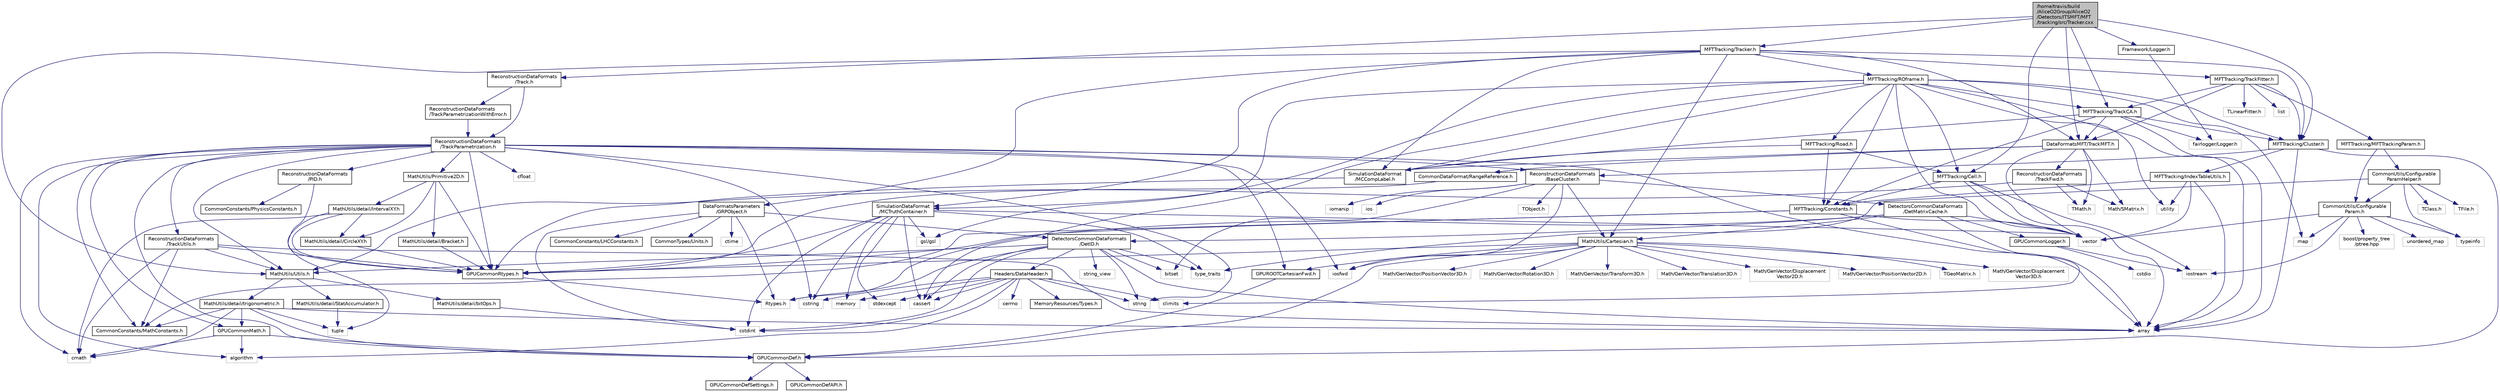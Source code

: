 digraph "/home/travis/build/AliceO2Group/AliceO2/Detectors/ITSMFT/MFT/tracking/src/Tracker.cxx"
{
 // INTERACTIVE_SVG=YES
  bgcolor="transparent";
  edge [fontname="Helvetica",fontsize="10",labelfontname="Helvetica",labelfontsize="10"];
  node [fontname="Helvetica",fontsize="10",shape=record];
  Node0 [label="/home/travis/build\l/AliceO2Group/AliceO2\l/Detectors/ITSMFT/MFT\l/tracking/src/Tracker.cxx",height=0.2,width=0.4,color="black", fillcolor="grey75", style="filled", fontcolor="black"];
  Node0 -> Node1 [color="midnightblue",fontsize="10",style="solid",fontname="Helvetica"];
  Node1 [label="MFTTracking/Tracker.h",height=0.2,width=0.4,color="black",URL="$dd/dbf/ITSMFT_2MFT_2tracking_2include_2MFTTracking_2Tracker_8h.html"];
  Node1 -> Node2 [color="midnightblue",fontsize="10",style="solid",fontname="Helvetica"];
  Node2 [label="MFTTracking/ROframe.h",height=0.2,width=0.4,color="black",URL="$d3/d72/MFT_2tracking_2include_2MFTTracking_2ROframe_8h.html"];
  Node2 -> Node3 [color="midnightblue",fontsize="10",style="solid",fontname="Helvetica"];
  Node3 [label="array",height=0.2,width=0.4,color="grey75"];
  Node2 -> Node4 [color="midnightblue",fontsize="10",style="solid",fontname="Helvetica"];
  Node4 [label="vector",height=0.2,width=0.4,color="grey75"];
  Node2 -> Node5 [color="midnightblue",fontsize="10",style="solid",fontname="Helvetica"];
  Node5 [label="utility",height=0.2,width=0.4,color="grey75"];
  Node2 -> Node6 [color="midnightblue",fontsize="10",style="solid",fontname="Helvetica"];
  Node6 [label="cassert",height=0.2,width=0.4,color="grey75"];
  Node2 -> Node7 [color="midnightblue",fontsize="10",style="solid",fontname="Helvetica"];
  Node7 [label="gsl/gsl",height=0.2,width=0.4,color="grey75"];
  Node2 -> Node8 [color="midnightblue",fontsize="10",style="solid",fontname="Helvetica"];
  Node8 [label="map",height=0.2,width=0.4,color="grey75"];
  Node2 -> Node9 [color="midnightblue",fontsize="10",style="solid",fontname="Helvetica"];
  Node9 [label="MFTTracking/Cluster.h",height=0.2,width=0.4,color="black",URL="$d5/df9/Detectors_2ITSMFT_2MFT_2tracking_2include_2MFTTracking_2Cluster_8h.html"];
  Node9 -> Node3 [color="midnightblue",fontsize="10",style="solid",fontname="Helvetica"];
  Node9 -> Node10 [color="midnightblue",fontsize="10",style="solid",fontname="Helvetica"];
  Node10 [label="ReconstructionDataFormats\l/BaseCluster.h",height=0.2,width=0.4,color="black",URL="$d4/de2/BaseCluster_8h.html"];
  Node10 -> Node11 [color="midnightblue",fontsize="10",style="solid",fontname="Helvetica"];
  Node11 [label="MathUtils/Cartesian.h",height=0.2,width=0.4,color="black",URL="$dc/d73/Cartesian_8h.html"];
  Node11 -> Node12 [color="midnightblue",fontsize="10",style="solid",fontname="Helvetica"];
  Node12 [label="GPUCommonDef.h",height=0.2,width=0.4,color="black",URL="$df/d21/GPUCommonDef_8h.html"];
  Node12 -> Node13 [color="midnightblue",fontsize="10",style="solid",fontname="Helvetica"];
  Node13 [label="GPUCommonDefSettings.h",height=0.2,width=0.4,color="black",URL="$d5/d93/GPUCommonDefSettings_8h.html"];
  Node12 -> Node14 [color="midnightblue",fontsize="10",style="solid",fontname="Helvetica"];
  Node14 [label="GPUCommonDefAPI.h",height=0.2,width=0.4,color="black",URL="$da/d5a/GPUCommonDefAPI_8h.html"];
  Node11 -> Node15 [color="midnightblue",fontsize="10",style="solid",fontname="Helvetica"];
  Node15 [label="GPUCommonRtypes.h",height=0.2,width=0.4,color="black",URL="$d2/d45/GPUCommonRtypes_8h.html"];
  Node15 -> Node16 [color="midnightblue",fontsize="10",style="solid",fontname="Helvetica"];
  Node16 [label="Rtypes.h",height=0.2,width=0.4,color="grey75"];
  Node11 -> Node17 [color="midnightblue",fontsize="10",style="solid",fontname="Helvetica"];
  Node17 [label="Math/GenVector/Displacement\lVector3D.h",height=0.2,width=0.4,color="grey75"];
  Node11 -> Node18 [color="midnightblue",fontsize="10",style="solid",fontname="Helvetica"];
  Node18 [label="Math/GenVector/PositionVector3D.h",height=0.2,width=0.4,color="grey75"];
  Node11 -> Node19 [color="midnightblue",fontsize="10",style="solid",fontname="Helvetica"];
  Node19 [label="Math/GenVector/Rotation3D.h",height=0.2,width=0.4,color="grey75"];
  Node11 -> Node20 [color="midnightblue",fontsize="10",style="solid",fontname="Helvetica"];
  Node20 [label="Math/GenVector/Transform3D.h",height=0.2,width=0.4,color="grey75"];
  Node11 -> Node21 [color="midnightblue",fontsize="10",style="solid",fontname="Helvetica"];
  Node21 [label="Math/GenVector/Translation3D.h",height=0.2,width=0.4,color="grey75"];
  Node11 -> Node22 [color="midnightblue",fontsize="10",style="solid",fontname="Helvetica"];
  Node22 [label="Math/GenVector/Displacement\lVector2D.h",height=0.2,width=0.4,color="grey75"];
  Node11 -> Node23 [color="midnightblue",fontsize="10",style="solid",fontname="Helvetica"];
  Node23 [label="Math/GenVector/PositionVector2D.h",height=0.2,width=0.4,color="grey75"];
  Node11 -> Node24 [color="midnightblue",fontsize="10",style="solid",fontname="Helvetica"];
  Node24 [label="TGeoMatrix.h",height=0.2,width=0.4,color="grey75"];
  Node11 -> Node25 [color="midnightblue",fontsize="10",style="solid",fontname="Helvetica"];
  Node25 [label="iosfwd",height=0.2,width=0.4,color="grey75"];
  Node11 -> Node26 [color="midnightblue",fontsize="10",style="solid",fontname="Helvetica"];
  Node26 [label="GPUROOTCartesianFwd.h",height=0.2,width=0.4,color="black",URL="$d1/da8/GPUROOTCartesianFwd_8h.html"];
  Node26 -> Node12 [color="midnightblue",fontsize="10",style="solid",fontname="Helvetica"];
  Node10 -> Node27 [color="midnightblue",fontsize="10",style="solid",fontname="Helvetica"];
  Node27 [label="TObject.h",height=0.2,width=0.4,color="grey75"];
  Node10 -> Node28 [color="midnightblue",fontsize="10",style="solid",fontname="Helvetica"];
  Node28 [label="bitset",height=0.2,width=0.4,color="grey75"];
  Node10 -> Node29 [color="midnightblue",fontsize="10",style="solid",fontname="Helvetica"];
  Node29 [label="iomanip",height=0.2,width=0.4,color="grey75"];
  Node10 -> Node30 [color="midnightblue",fontsize="10",style="solid",fontname="Helvetica"];
  Node30 [label="ios",height=0.2,width=0.4,color="grey75"];
  Node10 -> Node25 [color="midnightblue",fontsize="10",style="solid",fontname="Helvetica"];
  Node10 -> Node31 [color="midnightblue",fontsize="10",style="solid",fontname="Helvetica"];
  Node31 [label="DetectorsCommonDataFormats\l/DetMatrixCache.h",height=0.2,width=0.4,color="black",URL="$d4/d20/DetMatrixCache_8h.html"];
  Node31 -> Node32 [color="midnightblue",fontsize="10",style="solid",fontname="Helvetica"];
  Node32 [label="GPUCommonLogger.h",height=0.2,width=0.4,color="black",URL="$df/d5b/GPUCommonLogger_8h.html"];
  Node32 -> Node33 [color="midnightblue",fontsize="10",style="solid",fontname="Helvetica"];
  Node33 [label="iostream",height=0.2,width=0.4,color="grey75"];
  Node32 -> Node34 [color="midnightblue",fontsize="10",style="solid",fontname="Helvetica"];
  Node34 [label="cstdio",height=0.2,width=0.4,color="grey75"];
  Node31 -> Node15 [color="midnightblue",fontsize="10",style="solid",fontname="Helvetica"];
  Node31 -> Node3 [color="midnightblue",fontsize="10",style="solid",fontname="Helvetica"];
  Node31 -> Node4 [color="midnightblue",fontsize="10",style="solid",fontname="Helvetica"];
  Node31 -> Node11 [color="midnightblue",fontsize="10",style="solid",fontname="Helvetica"];
  Node31 -> Node35 [color="midnightblue",fontsize="10",style="solid",fontname="Helvetica"];
  Node35 [label="DetectorsCommonDataFormats\l/DetID.h",height=0.2,width=0.4,color="black",URL="$d6/d31/DetID_8h.html"];
  Node35 -> Node16 [color="midnightblue",fontsize="10",style="solid",fontname="Helvetica"];
  Node35 -> Node3 [color="midnightblue",fontsize="10",style="solid",fontname="Helvetica"];
  Node35 -> Node28 [color="midnightblue",fontsize="10",style="solid",fontname="Helvetica"];
  Node35 -> Node6 [color="midnightblue",fontsize="10",style="solid",fontname="Helvetica"];
  Node35 -> Node36 [color="midnightblue",fontsize="10",style="solid",fontname="Helvetica"];
  Node36 [label="cstdint",height=0.2,width=0.4,color="grey75"];
  Node35 -> Node37 [color="midnightblue",fontsize="10",style="solid",fontname="Helvetica"];
  Node37 [label="string_view",height=0.2,width=0.4,color="grey75"];
  Node35 -> Node38 [color="midnightblue",fontsize="10",style="solid",fontname="Helvetica"];
  Node38 [label="string",height=0.2,width=0.4,color="grey75"];
  Node35 -> Node39 [color="midnightblue",fontsize="10",style="solid",fontname="Helvetica"];
  Node39 [label="type_traits",height=0.2,width=0.4,color="grey75"];
  Node35 -> Node40 [color="midnightblue",fontsize="10",style="solid",fontname="Helvetica"];
  Node40 [label="MathUtils/Utils.h",height=0.2,width=0.4,color="black",URL="$d9/d52/Common_2MathUtils_2include_2MathUtils_2Utils_8h.html"];
  Node40 -> Node41 [color="midnightblue",fontsize="10",style="solid",fontname="Helvetica"];
  Node41 [label="MathUtils/detail/bitOps.h",height=0.2,width=0.4,color="black",URL="$de/def/bitOps_8h.html"];
  Node41 -> Node36 [color="midnightblue",fontsize="10",style="solid",fontname="Helvetica"];
  Node40 -> Node42 [color="midnightblue",fontsize="10",style="solid",fontname="Helvetica"];
  Node42 [label="MathUtils/detail/StatAccumulator.h",height=0.2,width=0.4,color="black",URL="$d3/dfc/StatAccumulator_8h.html"];
  Node42 -> Node43 [color="midnightblue",fontsize="10",style="solid",fontname="Helvetica"];
  Node43 [label="tuple",height=0.2,width=0.4,color="grey75"];
  Node40 -> Node44 [color="midnightblue",fontsize="10",style="solid",fontname="Helvetica"];
  Node44 [label="MathUtils/detail/trigonometric.h",height=0.2,width=0.4,color="black",URL="$dd/d7d/trigonometric_8h.html"];
  Node44 -> Node3 [color="midnightblue",fontsize="10",style="solid",fontname="Helvetica"];
  Node44 -> Node45 [color="midnightblue",fontsize="10",style="solid",fontname="Helvetica"];
  Node45 [label="cmath",height=0.2,width=0.4,color="grey75"];
  Node44 -> Node43 [color="midnightblue",fontsize="10",style="solid",fontname="Helvetica"];
  Node44 -> Node12 [color="midnightblue",fontsize="10",style="solid",fontname="Helvetica"];
  Node44 -> Node46 [color="midnightblue",fontsize="10",style="solid",fontname="Helvetica"];
  Node46 [label="GPUCommonMath.h",height=0.2,width=0.4,color="black",URL="$d6/da2/GPUCommonMath_8h.html"];
  Node46 -> Node12 [color="midnightblue",fontsize="10",style="solid",fontname="Helvetica"];
  Node46 -> Node45 [color="midnightblue",fontsize="10",style="solid",fontname="Helvetica"];
  Node46 -> Node47 [color="midnightblue",fontsize="10",style="solid",fontname="Helvetica"];
  Node47 [label="algorithm",height=0.2,width=0.4,color="grey75"];
  Node44 -> Node48 [color="midnightblue",fontsize="10",style="solid",fontname="Helvetica"];
  Node48 [label="CommonConstants/MathConstants.h",height=0.2,width=0.4,color="black",URL="$d6/d84/MathConstants_8h.html",tooltip="useful math constants "];
  Node35 -> Node49 [color="midnightblue",fontsize="10",style="solid",fontname="Helvetica"];
  Node49 [label="Headers/DataHeader.h",height=0.2,width=0.4,color="black",URL="$dc/dcd/DataHeader_8h.html"];
  Node49 -> Node36 [color="midnightblue",fontsize="10",style="solid",fontname="Helvetica"];
  Node49 -> Node50 [color="midnightblue",fontsize="10",style="solid",fontname="Helvetica"];
  Node50 [label="memory",height=0.2,width=0.4,color="grey75"];
  Node49 -> Node6 [color="midnightblue",fontsize="10",style="solid",fontname="Helvetica"];
  Node49 -> Node51 [color="midnightblue",fontsize="10",style="solid",fontname="Helvetica"];
  Node51 [label="cstring",height=0.2,width=0.4,color="grey75"];
  Node49 -> Node47 [color="midnightblue",fontsize="10",style="solid",fontname="Helvetica"];
  Node49 -> Node52 [color="midnightblue",fontsize="10",style="solid",fontname="Helvetica"];
  Node52 [label="stdexcept",height=0.2,width=0.4,color="grey75"];
  Node49 -> Node38 [color="midnightblue",fontsize="10",style="solid",fontname="Helvetica"];
  Node49 -> Node53 [color="midnightblue",fontsize="10",style="solid",fontname="Helvetica"];
  Node53 [label="climits",height=0.2,width=0.4,color="grey75"];
  Node49 -> Node54 [color="midnightblue",fontsize="10",style="solid",fontname="Helvetica"];
  Node54 [label="MemoryResources/Types.h",height=0.2,width=0.4,color="black",URL="$d7/df8/Types_8h.html"];
  Node49 -> Node55 [color="midnightblue",fontsize="10",style="solid",fontname="Helvetica"];
  Node55 [label="cerrno",height=0.2,width=0.4,color="grey75"];
  Node9 -> Node56 [color="midnightblue",fontsize="10",style="solid",fontname="Helvetica"];
  Node56 [label="MFTTracking/IndexTableUtils.h",height=0.2,width=0.4,color="black",URL="$df/d8e/MFT_2tracking_2include_2MFTTracking_2IndexTableUtils_8h.html"];
  Node56 -> Node3 [color="midnightblue",fontsize="10",style="solid",fontname="Helvetica"];
  Node56 -> Node5 [color="midnightblue",fontsize="10",style="solid",fontname="Helvetica"];
  Node56 -> Node4 [color="midnightblue",fontsize="10",style="solid",fontname="Helvetica"];
  Node56 -> Node57 [color="midnightblue",fontsize="10",style="solid",fontname="Helvetica"];
  Node57 [label="MFTTracking/Constants.h",height=0.2,width=0.4,color="black",URL="$df/db8/Detectors_2ITSMFT_2MFT_2tracking_2include_2MFTTracking_2Constants_8h.html"];
  Node57 -> Node53 [color="midnightblue",fontsize="10",style="solid",fontname="Helvetica"];
  Node57 -> Node4 [color="midnightblue",fontsize="10",style="solid",fontname="Helvetica"];
  Node57 -> Node16 [color="midnightblue",fontsize="10",style="solid",fontname="Helvetica"];
  Node57 -> Node48 [color="midnightblue",fontsize="10",style="solid",fontname="Helvetica"];
  Node9 -> Node12 [color="midnightblue",fontsize="10",style="solid",fontname="Helvetica"];
  Node2 -> Node57 [color="midnightblue",fontsize="10",style="solid",fontname="Helvetica"];
  Node2 -> Node58 [color="midnightblue",fontsize="10",style="solid",fontname="Helvetica"];
  Node58 [label="MFTTracking/Cell.h",height=0.2,width=0.4,color="black",URL="$d1/d96/Detectors_2ITSMFT_2MFT_2tracking_2include_2MFTTracking_2Cell_8h.html"];
  Node58 -> Node3 [color="midnightblue",fontsize="10",style="solid",fontname="Helvetica"];
  Node58 -> Node4 [color="midnightblue",fontsize="10",style="solid",fontname="Helvetica"];
  Node58 -> Node33 [color="midnightblue",fontsize="10",style="solid",fontname="Helvetica"];
  Node58 -> Node57 [color="midnightblue",fontsize="10",style="solid",fontname="Helvetica"];
  Node2 -> Node59 [color="midnightblue",fontsize="10",style="solid",fontname="Helvetica"];
  Node59 [label="MFTTracking/TrackCA.h",height=0.2,width=0.4,color="black",URL="$d9/da4/TrackCA_8h.html",tooltip="Standalone classes for the track found by the Linear-Track-Finder (LTF) and by the Cellular-Automaton..."];
  Node59 -> Node3 [color="midnightblue",fontsize="10",style="solid",fontname="Helvetica"];
  Node59 -> Node60 [color="midnightblue",fontsize="10",style="solid",fontname="Helvetica"];
  Node60 [label="DataFormatsMFT/TrackMFT.h",height=0.2,width=0.4,color="black",URL="$db/dd0/TrackMFT_8h.html"];
  Node60 -> Node4 [color="midnightblue",fontsize="10",style="solid",fontname="Helvetica"];
  Node60 -> Node61 [color="midnightblue",fontsize="10",style="solid",fontname="Helvetica"];
  Node61 [label="TMath.h",height=0.2,width=0.4,color="grey75"];
  Node60 -> Node62 [color="midnightblue",fontsize="10",style="solid",fontname="Helvetica"];
  Node62 [label="Math/SMatrix.h",height=0.2,width=0.4,color="grey75"];
  Node60 -> Node63 [color="midnightblue",fontsize="10",style="solid",fontname="Helvetica"];
  Node63 [label="CommonDataFormat/RangeReference.h",height=0.2,width=0.4,color="black",URL="$de/d64/RangeReference_8h.html",tooltip="Class to refer to the 1st entry and N elements of some group in the continuous container. "];
  Node63 -> Node15 [color="midnightblue",fontsize="10",style="solid",fontname="Helvetica"];
  Node60 -> Node64 [color="midnightblue",fontsize="10",style="solid",fontname="Helvetica"];
  Node64 [label="SimulationDataFormat\l/MCCompLabel.h",height=0.2,width=0.4,color="black",URL="$d7/dcd/MCCompLabel_8h.html"];
  Node64 -> Node15 [color="midnightblue",fontsize="10",style="solid",fontname="Helvetica"];
  Node60 -> Node65 [color="midnightblue",fontsize="10",style="solid",fontname="Helvetica"];
  Node65 [label="ReconstructionDataFormats\l/TrackFwd.h",height=0.2,width=0.4,color="black",URL="$d7/df7/TrackFwd_8h.html",tooltip="Base forward track model, params only, w/o covariance. "];
  Node65 -> Node61 [color="midnightblue",fontsize="10",style="solid",fontname="Helvetica"];
  Node65 -> Node62 [color="midnightblue",fontsize="10",style="solid",fontname="Helvetica"];
  Node65 -> Node40 [color="midnightblue",fontsize="10",style="solid",fontname="Helvetica"];
  Node59 -> Node64 [color="midnightblue",fontsize="10",style="solid",fontname="Helvetica"];
  Node59 -> Node57 [color="midnightblue",fontsize="10",style="solid",fontname="Helvetica"];
  Node59 -> Node9 [color="midnightblue",fontsize="10",style="solid",fontname="Helvetica"];
  Node59 -> Node66 [color="midnightblue",fontsize="10",style="solid",fontname="Helvetica"];
  Node66 [label="fairlogger/Logger.h",height=0.2,width=0.4,color="grey75"];
  Node2 -> Node67 [color="midnightblue",fontsize="10",style="solid",fontname="Helvetica"];
  Node67 [label="MFTTracking/Road.h",height=0.2,width=0.4,color="black",URL="$d8/d7a/MFT_2tracking_2include_2MFTTracking_2Road_8h.html"];
  Node67 -> Node58 [color="midnightblue",fontsize="10",style="solid",fontname="Helvetica"];
  Node67 -> Node57 [color="midnightblue",fontsize="10",style="solid",fontname="Helvetica"];
  Node67 -> Node64 [color="midnightblue",fontsize="10",style="solid",fontname="Helvetica"];
  Node2 -> Node64 [color="midnightblue",fontsize="10",style="solid",fontname="Helvetica"];
  Node2 -> Node68 [color="midnightblue",fontsize="10",style="solid",fontname="Helvetica"];
  Node68 [label="SimulationDataFormat\l/MCTruthContainer.h",height=0.2,width=0.4,color="black",URL="$db/d14/MCTruthContainer_8h.html",tooltip="Definition of a container to keep Monte Carlo truth external to simulation objects. "];
  Node68 -> Node15 [color="midnightblue",fontsize="10",style="solid",fontname="Helvetica"];
  Node68 -> Node36 [color="midnightblue",fontsize="10",style="solid",fontname="Helvetica"];
  Node68 -> Node6 [color="midnightblue",fontsize="10",style="solid",fontname="Helvetica"];
  Node68 -> Node52 [color="midnightblue",fontsize="10",style="solid",fontname="Helvetica"];
  Node68 -> Node7 [color="midnightblue",fontsize="10",style="solid",fontname="Helvetica"];
  Node68 -> Node39 [color="midnightblue",fontsize="10",style="solid",fontname="Helvetica"];
  Node68 -> Node51 [color="midnightblue",fontsize="10",style="solid",fontname="Helvetica"];
  Node68 -> Node50 [color="midnightblue",fontsize="10",style="solid",fontname="Helvetica"];
  Node68 -> Node4 [color="midnightblue",fontsize="10",style="solid",fontname="Helvetica"];
  Node1 -> Node69 [color="midnightblue",fontsize="10",style="solid",fontname="Helvetica"];
  Node69 [label="MFTTracking/TrackFitter.h",height=0.2,width=0.4,color="black",URL="$d7/d0b/ITSMFT_2MFT_2tracking_2include_2MFTTracking_2TrackFitter_8h.html"];
  Node69 -> Node9 [color="midnightblue",fontsize="10",style="solid",fontname="Helvetica"];
  Node69 -> Node59 [color="midnightblue",fontsize="10",style="solid",fontname="Helvetica"];
  Node69 -> Node70 [color="midnightblue",fontsize="10",style="solid",fontname="Helvetica"];
  Node70 [label="MFTTracking/MFTTrackingParam.h",height=0.2,width=0.4,color="black",URL="$d0/d87/MFTTrackingParam_8h.html"];
  Node70 -> Node71 [color="midnightblue",fontsize="10",style="solid",fontname="Helvetica"];
  Node71 [label="CommonUtils/Configurable\lParam.h",height=0.2,width=0.4,color="black",URL="$db/d2c/ConfigurableParam_8h.html"];
  Node71 -> Node4 [color="midnightblue",fontsize="10",style="solid",fontname="Helvetica"];
  Node71 -> Node8 [color="midnightblue",fontsize="10",style="solid",fontname="Helvetica"];
  Node71 -> Node72 [color="midnightblue",fontsize="10",style="solid",fontname="Helvetica"];
  Node72 [label="unordered_map",height=0.2,width=0.4,color="grey75"];
  Node71 -> Node73 [color="midnightblue",fontsize="10",style="solid",fontname="Helvetica"];
  Node73 [label="boost/property_tree\l/ptree.hpp",height=0.2,width=0.4,color="grey75"];
  Node71 -> Node74 [color="midnightblue",fontsize="10",style="solid",fontname="Helvetica"];
  Node74 [label="typeinfo",height=0.2,width=0.4,color="grey75"];
  Node71 -> Node33 [color="midnightblue",fontsize="10",style="solid",fontname="Helvetica"];
  Node70 -> Node75 [color="midnightblue",fontsize="10",style="solid",fontname="Helvetica"];
  Node75 [label="CommonUtils/Configurable\lParamHelper.h",height=0.2,width=0.4,color="black",URL="$da/d6b/ConfigurableParamHelper_8h.html"];
  Node75 -> Node71 [color="midnightblue",fontsize="10",style="solid",fontname="Helvetica"];
  Node75 -> Node76 [color="midnightblue",fontsize="10",style="solid",fontname="Helvetica"];
  Node76 [label="TClass.h",height=0.2,width=0.4,color="grey75"];
  Node75 -> Node39 [color="midnightblue",fontsize="10",style="solid",fontname="Helvetica"];
  Node75 -> Node74 [color="midnightblue",fontsize="10",style="solid",fontname="Helvetica"];
  Node75 -> Node77 [color="midnightblue",fontsize="10",style="solid",fontname="Helvetica"];
  Node77 [label="TFile.h",height=0.2,width=0.4,color="grey75"];
  Node69 -> Node60 [color="midnightblue",fontsize="10",style="solid",fontname="Helvetica"];
  Node69 -> Node78 [color="midnightblue",fontsize="10",style="solid",fontname="Helvetica"];
  Node78 [label="TLinearFitter.h",height=0.2,width=0.4,color="grey75"];
  Node69 -> Node79 [color="midnightblue",fontsize="10",style="solid",fontname="Helvetica"];
  Node79 [label="list",height=0.2,width=0.4,color="grey75"];
  Node1 -> Node9 [color="midnightblue",fontsize="10",style="solid",fontname="Helvetica"];
  Node1 -> Node40 [color="midnightblue",fontsize="10",style="solid",fontname="Helvetica"];
  Node1 -> Node11 [color="midnightblue",fontsize="10",style="solid",fontname="Helvetica"];
  Node1 -> Node60 [color="midnightblue",fontsize="10",style="solid",fontname="Helvetica"];
  Node1 -> Node64 [color="midnightblue",fontsize="10",style="solid",fontname="Helvetica"];
  Node1 -> Node68 [color="midnightblue",fontsize="10",style="solid",fontname="Helvetica"];
  Node1 -> Node80 [color="midnightblue",fontsize="10",style="solid",fontname="Helvetica"];
  Node80 [label="DataFormatsParameters\l/GRPObject.h",height=0.2,width=0.4,color="black",URL="$de/d28/GRPObject_8h.html",tooltip="Header of the General Run Parameters object. "];
  Node80 -> Node16 [color="midnightblue",fontsize="10",style="solid",fontname="Helvetica"];
  Node80 -> Node36 [color="midnightblue",fontsize="10",style="solid",fontname="Helvetica"];
  Node80 -> Node81 [color="midnightblue",fontsize="10",style="solid",fontname="Helvetica"];
  Node81 [label="ctime",height=0.2,width=0.4,color="grey75"];
  Node80 -> Node82 [color="midnightblue",fontsize="10",style="solid",fontname="Helvetica"];
  Node82 [label="CommonConstants/LHCConstants.h",height=0.2,width=0.4,color="black",URL="$d4/dc6/LHCConstants_8h.html",tooltip="Header to collect LHC related constants. "];
  Node80 -> Node83 [color="midnightblue",fontsize="10",style="solid",fontname="Helvetica"];
  Node83 [label="CommonTypes/Units.h",height=0.2,width=0.4,color="black",URL="$da/d58/Units_8h.html",tooltip="Header to collect definitions for different units. "];
  Node80 -> Node35 [color="midnightblue",fontsize="10",style="solid",fontname="Helvetica"];
  Node0 -> Node9 [color="midnightblue",fontsize="10",style="solid",fontname="Helvetica"];
  Node0 -> Node58 [color="midnightblue",fontsize="10",style="solid",fontname="Helvetica"];
  Node0 -> Node59 [color="midnightblue",fontsize="10",style="solid",fontname="Helvetica"];
  Node0 -> Node60 [color="midnightblue",fontsize="10",style="solid",fontname="Helvetica"];
  Node0 -> Node84 [color="midnightblue",fontsize="10",style="solid",fontname="Helvetica"];
  Node84 [label="ReconstructionDataFormats\l/Track.h",height=0.2,width=0.4,color="black",URL="$d7/d8b/DataFormats_2Reconstruction_2include_2ReconstructionDataFormats_2Track_8h.html"];
  Node84 -> Node85 [color="midnightblue",fontsize="10",style="solid",fontname="Helvetica"];
  Node85 [label="ReconstructionDataFormats\l/TrackParametrization.h",height=0.2,width=0.4,color="black",URL="$d2/d98/TrackParametrization_8h.html"];
  Node85 -> Node12 [color="midnightblue",fontsize="10",style="solid",fontname="Helvetica"];
  Node85 -> Node15 [color="midnightblue",fontsize="10",style="solid",fontname="Helvetica"];
  Node85 -> Node46 [color="midnightblue",fontsize="10",style="solid",fontname="Helvetica"];
  Node85 -> Node47 [color="midnightblue",fontsize="10",style="solid",fontname="Helvetica"];
  Node85 -> Node3 [color="midnightblue",fontsize="10",style="solid",fontname="Helvetica"];
  Node85 -> Node86 [color="midnightblue",fontsize="10",style="solid",fontname="Helvetica"];
  Node86 [label="cfloat",height=0.2,width=0.4,color="grey75"];
  Node85 -> Node45 [color="midnightblue",fontsize="10",style="solid",fontname="Helvetica"];
  Node85 -> Node51 [color="midnightblue",fontsize="10",style="solid",fontname="Helvetica"];
  Node85 -> Node25 [color="midnightblue",fontsize="10",style="solid",fontname="Helvetica"];
  Node85 -> Node10 [color="midnightblue",fontsize="10",style="solid",fontname="Helvetica"];
  Node85 -> Node38 [color="midnightblue",fontsize="10",style="solid",fontname="Helvetica"];
  Node85 -> Node48 [color="midnightblue",fontsize="10",style="solid",fontname="Helvetica"];
  Node85 -> Node40 [color="midnightblue",fontsize="10",style="solid",fontname="Helvetica"];
  Node85 -> Node87 [color="midnightblue",fontsize="10",style="solid",fontname="Helvetica"];
  Node87 [label="MathUtils/Primitive2D.h",height=0.2,width=0.4,color="black",URL="$d8/d77/Primitive2D_8h.html",tooltip="Declarations of 2D primitives. "];
  Node87 -> Node15 [color="midnightblue",fontsize="10",style="solid",fontname="Helvetica"];
  Node87 -> Node88 [color="midnightblue",fontsize="10",style="solid",fontname="Helvetica"];
  Node88 [label="MathUtils/detail/CircleXY.h",height=0.2,width=0.4,color="black",URL="$d6/d9b/CircleXY_8h.html"];
  Node88 -> Node15 [color="midnightblue",fontsize="10",style="solid",fontname="Helvetica"];
  Node87 -> Node89 [color="midnightblue",fontsize="10",style="solid",fontname="Helvetica"];
  Node89 [label="MathUtils/detail/IntervalXY.h",height=0.2,width=0.4,color="black",URL="$da/d66/IntervalXY_8h.html"];
  Node89 -> Node15 [color="midnightblue",fontsize="10",style="solid",fontname="Helvetica"];
  Node89 -> Node45 [color="midnightblue",fontsize="10",style="solid",fontname="Helvetica"];
  Node89 -> Node43 [color="midnightblue",fontsize="10",style="solid",fontname="Helvetica"];
  Node89 -> Node88 [color="midnightblue",fontsize="10",style="solid",fontname="Helvetica"];
  Node87 -> Node90 [color="midnightblue",fontsize="10",style="solid",fontname="Helvetica"];
  Node90 [label="MathUtils/detail/Bracket.h",height=0.2,width=0.4,color="black",URL="$d4/d5d/Bracket_8h.html",tooltip="Class to represent an interval and some operations over it. "];
  Node90 -> Node15 [color="midnightblue",fontsize="10",style="solid",fontname="Helvetica"];
  Node85 -> Node91 [color="midnightblue",fontsize="10",style="solid",fontname="Helvetica"];
  Node91 [label="ReconstructionDataFormats\l/PID.h",height=0.2,width=0.4,color="black",URL="$d5/d08/DataFormats_2Reconstruction_2include_2ReconstructionDataFormats_2PID_8h.html"];
  Node91 -> Node15 [color="midnightblue",fontsize="10",style="solid",fontname="Helvetica"];
  Node91 -> Node92 [color="midnightblue",fontsize="10",style="solid",fontname="Helvetica"];
  Node92 [label="CommonConstants/PhysicsConstants.h",height=0.2,width=0.4,color="black",URL="$d3/d9d/PhysicsConstants_8h.html",tooltip="Header to collect physics constants. "];
  Node85 -> Node93 [color="midnightblue",fontsize="10",style="solid",fontname="Helvetica"];
  Node93 [label="ReconstructionDataFormats\l/TrackUtils.h",height=0.2,width=0.4,color="black",URL="$d2/d97/TrackUtils_8h.html"];
  Node93 -> Node15 [color="midnightblue",fontsize="10",style="solid",fontname="Helvetica"];
  Node93 -> Node3 [color="midnightblue",fontsize="10",style="solid",fontname="Helvetica"];
  Node93 -> Node45 [color="midnightblue",fontsize="10",style="solid",fontname="Helvetica"];
  Node93 -> Node40 [color="midnightblue",fontsize="10",style="solid",fontname="Helvetica"];
  Node93 -> Node48 [color="midnightblue",fontsize="10",style="solid",fontname="Helvetica"];
  Node85 -> Node26 [color="midnightblue",fontsize="10",style="solid",fontname="Helvetica"];
  Node84 -> Node94 [color="midnightblue",fontsize="10",style="solid",fontname="Helvetica"];
  Node94 [label="ReconstructionDataFormats\l/TrackParametrizationWithError.h",height=0.2,width=0.4,color="black",URL="$d3/d30/TrackParametrizationWithError_8h.html"];
  Node94 -> Node85 [color="midnightblue",fontsize="10",style="solid",fontname="Helvetica"];
  Node0 -> Node95 [color="midnightblue",fontsize="10",style="solid",fontname="Helvetica"];
  Node95 [label="Framework/Logger.h",height=0.2,width=0.4,color="black",URL="$dd/da4/Logger_8h.html"];
  Node95 -> Node66 [color="midnightblue",fontsize="10",style="solid",fontname="Helvetica"];
}
